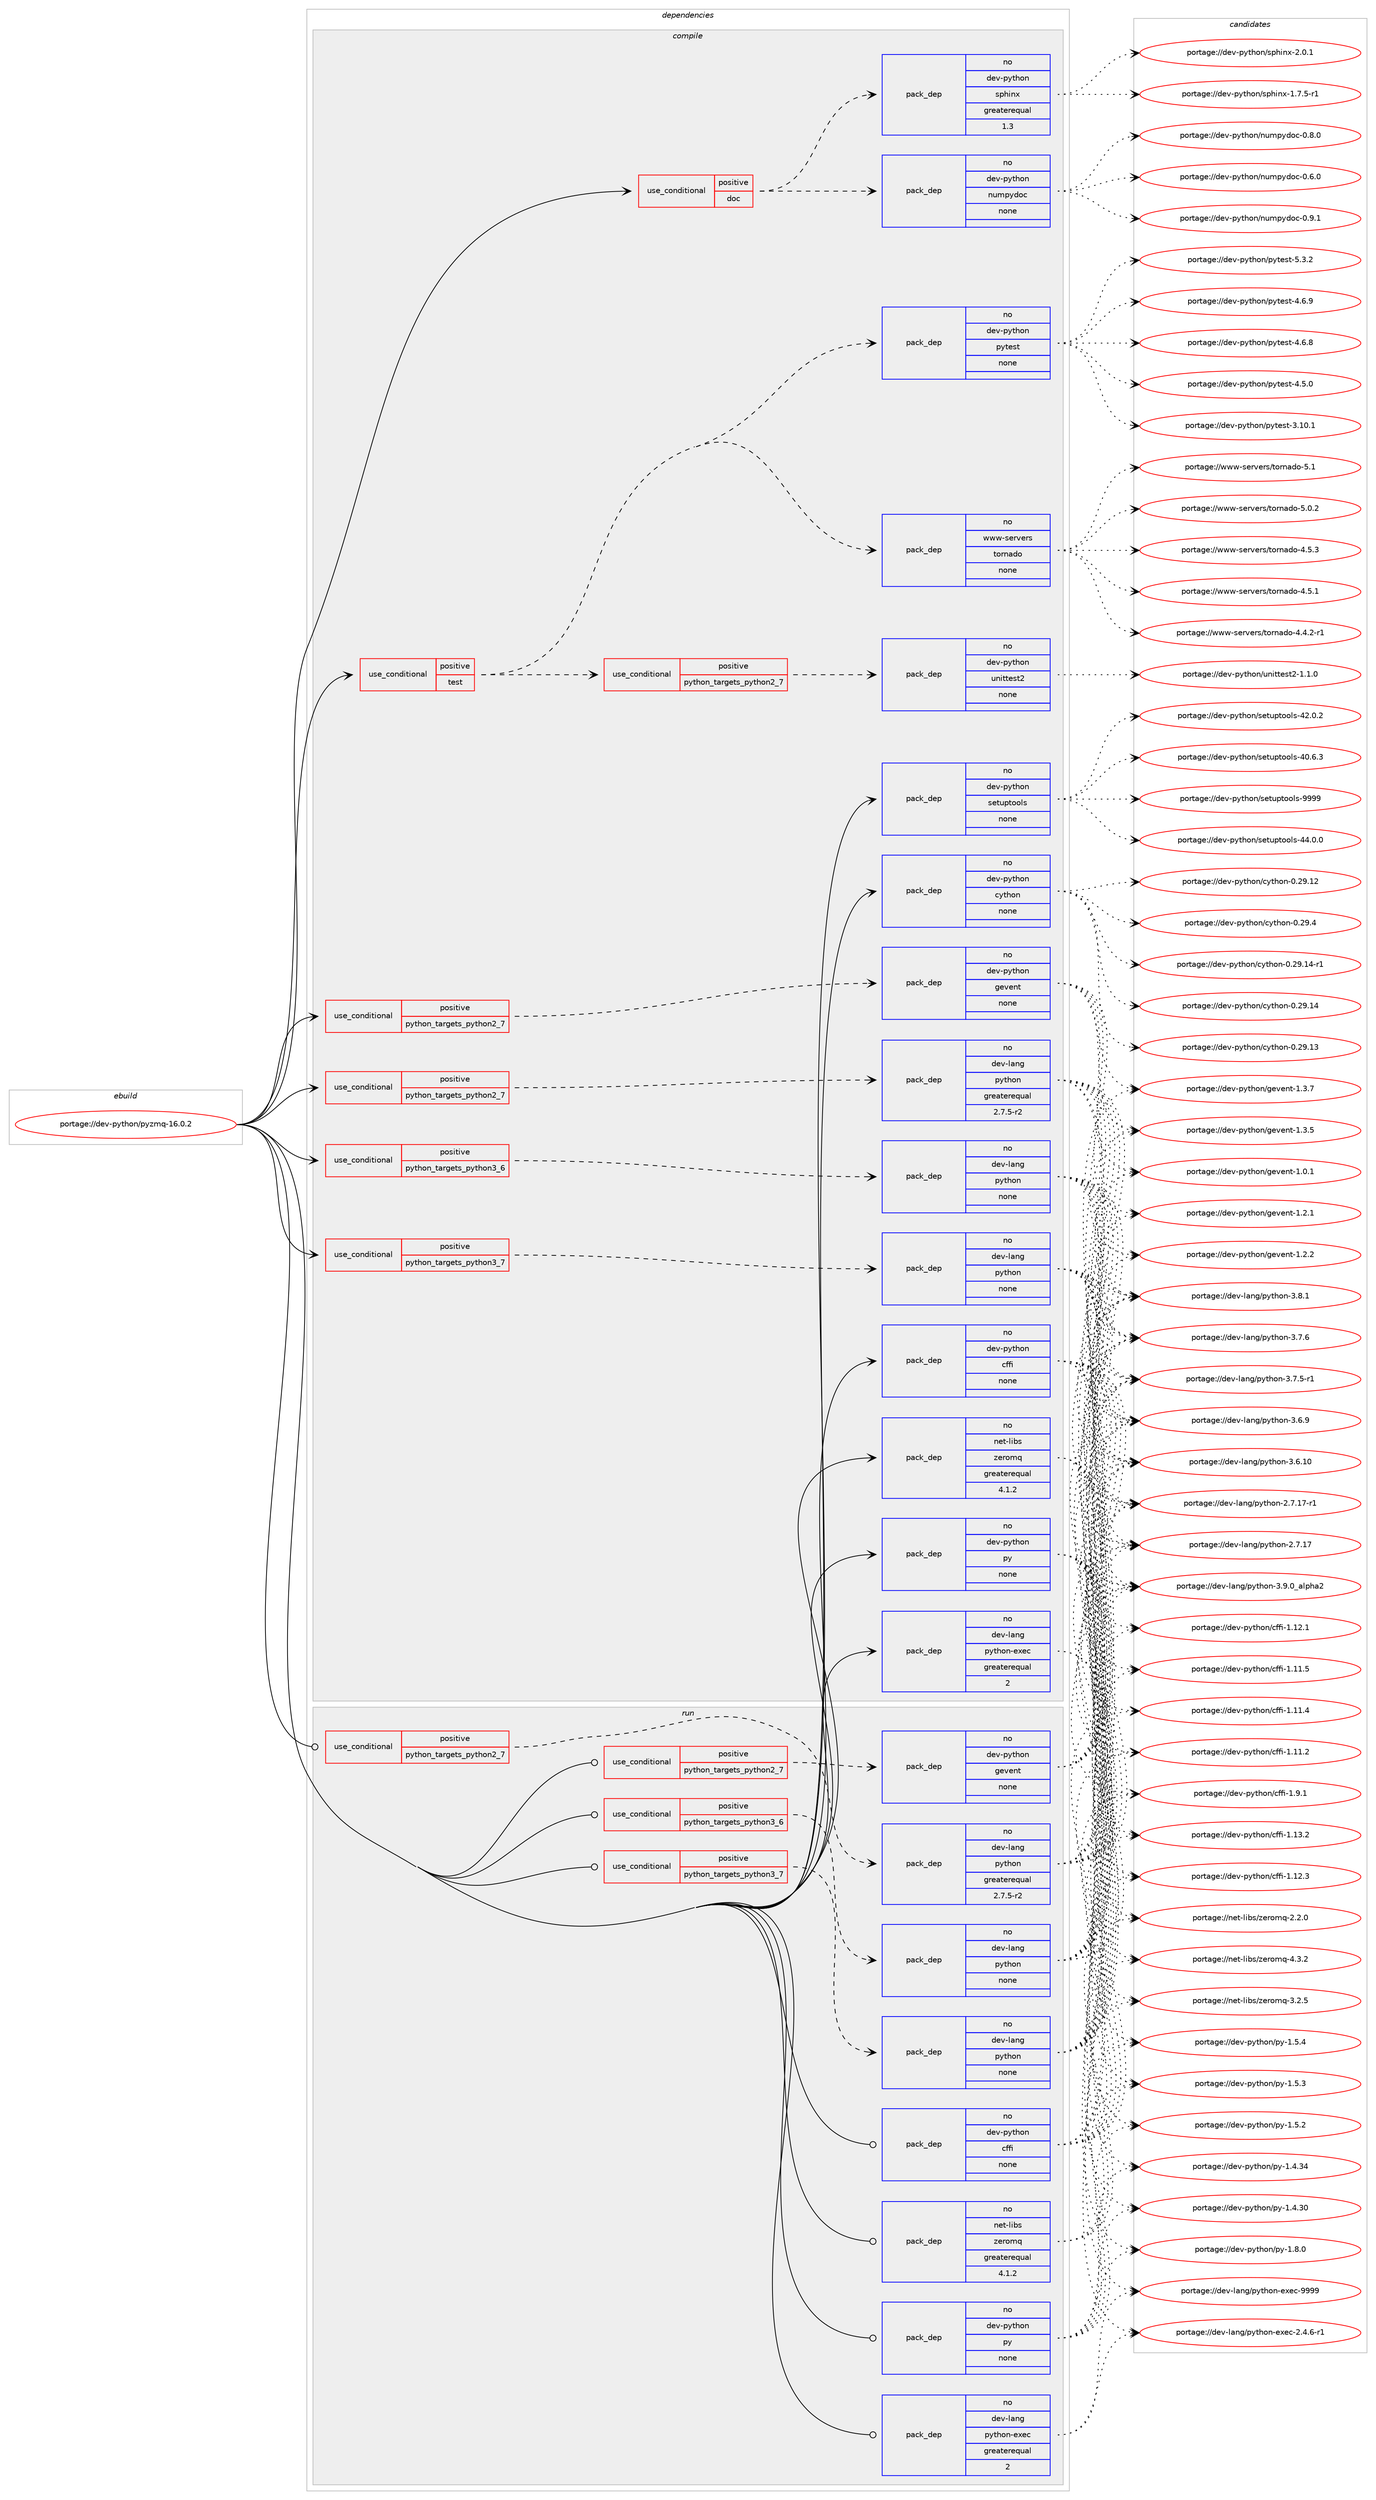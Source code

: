digraph prolog {

# *************
# Graph options
# *************

newrank=true;
concentrate=true;
compound=true;
graph [rankdir=LR,fontname=Helvetica,fontsize=10,ranksep=1.5];#, ranksep=2.5, nodesep=0.2];
edge  [arrowhead=vee];
node  [fontname=Helvetica,fontsize=10];

# **********
# The ebuild
# **********

subgraph cluster_leftcol {
color=gray;
rank=same;
label=<<i>ebuild</i>>;
id [label="portage://dev-python/pyzmq-16.0.2", color=red, width=4, href="../dev-python/pyzmq-16.0.2.svg"];
}

# ****************
# The dependencies
# ****************

subgraph cluster_midcol {
color=gray;
label=<<i>dependencies</i>>;
subgraph cluster_compile {
fillcolor="#eeeeee";
style=filled;
label=<<i>compile</i>>;
subgraph cond107113 {
dependency429477 [label=<<TABLE BORDER="0" CELLBORDER="1" CELLSPACING="0" CELLPADDING="4"><TR><TD ROWSPAN="3" CELLPADDING="10">use_conditional</TD></TR><TR><TD>positive</TD></TR><TR><TD>doc</TD></TR></TABLE>>, shape=none, color=red];
subgraph pack317463 {
dependency429478 [label=<<TABLE BORDER="0" CELLBORDER="1" CELLSPACING="0" CELLPADDING="4" WIDTH="220"><TR><TD ROWSPAN="6" CELLPADDING="30">pack_dep</TD></TR><TR><TD WIDTH="110">no</TD></TR><TR><TD>dev-python</TD></TR><TR><TD>sphinx</TD></TR><TR><TD>greaterequal</TD></TR><TR><TD>1.3</TD></TR></TABLE>>, shape=none, color=blue];
}
dependency429477:e -> dependency429478:w [weight=20,style="dashed",arrowhead="vee"];
subgraph pack317464 {
dependency429479 [label=<<TABLE BORDER="0" CELLBORDER="1" CELLSPACING="0" CELLPADDING="4" WIDTH="220"><TR><TD ROWSPAN="6" CELLPADDING="30">pack_dep</TD></TR><TR><TD WIDTH="110">no</TD></TR><TR><TD>dev-python</TD></TR><TR><TD>numpydoc</TD></TR><TR><TD>none</TD></TR><TR><TD></TD></TR></TABLE>>, shape=none, color=blue];
}
dependency429477:e -> dependency429479:w [weight=20,style="dashed",arrowhead="vee"];
}
id:e -> dependency429477:w [weight=20,style="solid",arrowhead="vee"];
subgraph cond107114 {
dependency429480 [label=<<TABLE BORDER="0" CELLBORDER="1" CELLSPACING="0" CELLPADDING="4"><TR><TD ROWSPAN="3" CELLPADDING="10">use_conditional</TD></TR><TR><TD>positive</TD></TR><TR><TD>python_targets_python2_7</TD></TR></TABLE>>, shape=none, color=red];
subgraph pack317465 {
dependency429481 [label=<<TABLE BORDER="0" CELLBORDER="1" CELLSPACING="0" CELLPADDING="4" WIDTH="220"><TR><TD ROWSPAN="6" CELLPADDING="30">pack_dep</TD></TR><TR><TD WIDTH="110">no</TD></TR><TR><TD>dev-lang</TD></TR><TR><TD>python</TD></TR><TR><TD>greaterequal</TD></TR><TR><TD>2.7.5-r2</TD></TR></TABLE>>, shape=none, color=blue];
}
dependency429480:e -> dependency429481:w [weight=20,style="dashed",arrowhead="vee"];
}
id:e -> dependency429480:w [weight=20,style="solid",arrowhead="vee"];
subgraph cond107115 {
dependency429482 [label=<<TABLE BORDER="0" CELLBORDER="1" CELLSPACING="0" CELLPADDING="4"><TR><TD ROWSPAN="3" CELLPADDING="10">use_conditional</TD></TR><TR><TD>positive</TD></TR><TR><TD>python_targets_python2_7</TD></TR></TABLE>>, shape=none, color=red];
subgraph pack317466 {
dependency429483 [label=<<TABLE BORDER="0" CELLBORDER="1" CELLSPACING="0" CELLPADDING="4" WIDTH="220"><TR><TD ROWSPAN="6" CELLPADDING="30">pack_dep</TD></TR><TR><TD WIDTH="110">no</TD></TR><TR><TD>dev-python</TD></TR><TR><TD>gevent</TD></TR><TR><TD>none</TD></TR><TR><TD></TD></TR></TABLE>>, shape=none, color=blue];
}
dependency429482:e -> dependency429483:w [weight=20,style="dashed",arrowhead="vee"];
}
id:e -> dependency429482:w [weight=20,style="solid",arrowhead="vee"];
subgraph cond107116 {
dependency429484 [label=<<TABLE BORDER="0" CELLBORDER="1" CELLSPACING="0" CELLPADDING="4"><TR><TD ROWSPAN="3" CELLPADDING="10">use_conditional</TD></TR><TR><TD>positive</TD></TR><TR><TD>python_targets_python3_6</TD></TR></TABLE>>, shape=none, color=red];
subgraph pack317467 {
dependency429485 [label=<<TABLE BORDER="0" CELLBORDER="1" CELLSPACING="0" CELLPADDING="4" WIDTH="220"><TR><TD ROWSPAN="6" CELLPADDING="30">pack_dep</TD></TR><TR><TD WIDTH="110">no</TD></TR><TR><TD>dev-lang</TD></TR><TR><TD>python</TD></TR><TR><TD>none</TD></TR><TR><TD></TD></TR></TABLE>>, shape=none, color=blue];
}
dependency429484:e -> dependency429485:w [weight=20,style="dashed",arrowhead="vee"];
}
id:e -> dependency429484:w [weight=20,style="solid",arrowhead="vee"];
subgraph cond107117 {
dependency429486 [label=<<TABLE BORDER="0" CELLBORDER="1" CELLSPACING="0" CELLPADDING="4"><TR><TD ROWSPAN="3" CELLPADDING="10">use_conditional</TD></TR><TR><TD>positive</TD></TR><TR><TD>python_targets_python3_7</TD></TR></TABLE>>, shape=none, color=red];
subgraph pack317468 {
dependency429487 [label=<<TABLE BORDER="0" CELLBORDER="1" CELLSPACING="0" CELLPADDING="4" WIDTH="220"><TR><TD ROWSPAN="6" CELLPADDING="30">pack_dep</TD></TR><TR><TD WIDTH="110">no</TD></TR><TR><TD>dev-lang</TD></TR><TR><TD>python</TD></TR><TR><TD>none</TD></TR><TR><TD></TD></TR></TABLE>>, shape=none, color=blue];
}
dependency429486:e -> dependency429487:w [weight=20,style="dashed",arrowhead="vee"];
}
id:e -> dependency429486:w [weight=20,style="solid",arrowhead="vee"];
subgraph cond107118 {
dependency429488 [label=<<TABLE BORDER="0" CELLBORDER="1" CELLSPACING="0" CELLPADDING="4"><TR><TD ROWSPAN="3" CELLPADDING="10">use_conditional</TD></TR><TR><TD>positive</TD></TR><TR><TD>test</TD></TR></TABLE>>, shape=none, color=red];
subgraph pack317469 {
dependency429489 [label=<<TABLE BORDER="0" CELLBORDER="1" CELLSPACING="0" CELLPADDING="4" WIDTH="220"><TR><TD ROWSPAN="6" CELLPADDING="30">pack_dep</TD></TR><TR><TD WIDTH="110">no</TD></TR><TR><TD>dev-python</TD></TR><TR><TD>pytest</TD></TR><TR><TD>none</TD></TR><TR><TD></TD></TR></TABLE>>, shape=none, color=blue];
}
dependency429488:e -> dependency429489:w [weight=20,style="dashed",arrowhead="vee"];
subgraph cond107119 {
dependency429490 [label=<<TABLE BORDER="0" CELLBORDER="1" CELLSPACING="0" CELLPADDING="4"><TR><TD ROWSPAN="3" CELLPADDING="10">use_conditional</TD></TR><TR><TD>positive</TD></TR><TR><TD>python_targets_python2_7</TD></TR></TABLE>>, shape=none, color=red];
subgraph pack317470 {
dependency429491 [label=<<TABLE BORDER="0" CELLBORDER="1" CELLSPACING="0" CELLPADDING="4" WIDTH="220"><TR><TD ROWSPAN="6" CELLPADDING="30">pack_dep</TD></TR><TR><TD WIDTH="110">no</TD></TR><TR><TD>dev-python</TD></TR><TR><TD>unittest2</TD></TR><TR><TD>none</TD></TR><TR><TD></TD></TR></TABLE>>, shape=none, color=blue];
}
dependency429490:e -> dependency429491:w [weight=20,style="dashed",arrowhead="vee"];
}
dependency429488:e -> dependency429490:w [weight=20,style="dashed",arrowhead="vee"];
subgraph pack317471 {
dependency429492 [label=<<TABLE BORDER="0" CELLBORDER="1" CELLSPACING="0" CELLPADDING="4" WIDTH="220"><TR><TD ROWSPAN="6" CELLPADDING="30">pack_dep</TD></TR><TR><TD WIDTH="110">no</TD></TR><TR><TD>www-servers</TD></TR><TR><TD>tornado</TD></TR><TR><TD>none</TD></TR><TR><TD></TD></TR></TABLE>>, shape=none, color=blue];
}
dependency429488:e -> dependency429492:w [weight=20,style="dashed",arrowhead="vee"];
}
id:e -> dependency429488:w [weight=20,style="solid",arrowhead="vee"];
subgraph pack317472 {
dependency429493 [label=<<TABLE BORDER="0" CELLBORDER="1" CELLSPACING="0" CELLPADDING="4" WIDTH="220"><TR><TD ROWSPAN="6" CELLPADDING="30">pack_dep</TD></TR><TR><TD WIDTH="110">no</TD></TR><TR><TD>dev-lang</TD></TR><TR><TD>python-exec</TD></TR><TR><TD>greaterequal</TD></TR><TR><TD>2</TD></TR></TABLE>>, shape=none, color=blue];
}
id:e -> dependency429493:w [weight=20,style="solid",arrowhead="vee"];
subgraph pack317473 {
dependency429494 [label=<<TABLE BORDER="0" CELLBORDER="1" CELLSPACING="0" CELLPADDING="4" WIDTH="220"><TR><TD ROWSPAN="6" CELLPADDING="30">pack_dep</TD></TR><TR><TD WIDTH="110">no</TD></TR><TR><TD>dev-python</TD></TR><TR><TD>cffi</TD></TR><TR><TD>none</TD></TR><TR><TD></TD></TR></TABLE>>, shape=none, color=blue];
}
id:e -> dependency429494:w [weight=20,style="solid",arrowhead="vee"];
subgraph pack317474 {
dependency429495 [label=<<TABLE BORDER="0" CELLBORDER="1" CELLSPACING="0" CELLPADDING="4" WIDTH="220"><TR><TD ROWSPAN="6" CELLPADDING="30">pack_dep</TD></TR><TR><TD WIDTH="110">no</TD></TR><TR><TD>dev-python</TD></TR><TR><TD>cython</TD></TR><TR><TD>none</TD></TR><TR><TD></TD></TR></TABLE>>, shape=none, color=blue];
}
id:e -> dependency429495:w [weight=20,style="solid",arrowhead="vee"];
subgraph pack317475 {
dependency429496 [label=<<TABLE BORDER="0" CELLBORDER="1" CELLSPACING="0" CELLPADDING="4" WIDTH="220"><TR><TD ROWSPAN="6" CELLPADDING="30">pack_dep</TD></TR><TR><TD WIDTH="110">no</TD></TR><TR><TD>dev-python</TD></TR><TR><TD>py</TD></TR><TR><TD>none</TD></TR><TR><TD></TD></TR></TABLE>>, shape=none, color=blue];
}
id:e -> dependency429496:w [weight=20,style="solid",arrowhead="vee"];
subgraph pack317476 {
dependency429497 [label=<<TABLE BORDER="0" CELLBORDER="1" CELLSPACING="0" CELLPADDING="4" WIDTH="220"><TR><TD ROWSPAN="6" CELLPADDING="30">pack_dep</TD></TR><TR><TD WIDTH="110">no</TD></TR><TR><TD>dev-python</TD></TR><TR><TD>setuptools</TD></TR><TR><TD>none</TD></TR><TR><TD></TD></TR></TABLE>>, shape=none, color=blue];
}
id:e -> dependency429497:w [weight=20,style="solid",arrowhead="vee"];
subgraph pack317477 {
dependency429498 [label=<<TABLE BORDER="0" CELLBORDER="1" CELLSPACING="0" CELLPADDING="4" WIDTH="220"><TR><TD ROWSPAN="6" CELLPADDING="30">pack_dep</TD></TR><TR><TD WIDTH="110">no</TD></TR><TR><TD>net-libs</TD></TR><TR><TD>zeromq</TD></TR><TR><TD>greaterequal</TD></TR><TR><TD>4.1.2</TD></TR></TABLE>>, shape=none, color=blue];
}
id:e -> dependency429498:w [weight=20,style="solid",arrowhead="vee"];
}
subgraph cluster_compileandrun {
fillcolor="#eeeeee";
style=filled;
label=<<i>compile and run</i>>;
}
subgraph cluster_run {
fillcolor="#eeeeee";
style=filled;
label=<<i>run</i>>;
subgraph cond107120 {
dependency429499 [label=<<TABLE BORDER="0" CELLBORDER="1" CELLSPACING="0" CELLPADDING="4"><TR><TD ROWSPAN="3" CELLPADDING="10">use_conditional</TD></TR><TR><TD>positive</TD></TR><TR><TD>python_targets_python2_7</TD></TR></TABLE>>, shape=none, color=red];
subgraph pack317478 {
dependency429500 [label=<<TABLE BORDER="0" CELLBORDER="1" CELLSPACING="0" CELLPADDING="4" WIDTH="220"><TR><TD ROWSPAN="6" CELLPADDING="30">pack_dep</TD></TR><TR><TD WIDTH="110">no</TD></TR><TR><TD>dev-lang</TD></TR><TR><TD>python</TD></TR><TR><TD>greaterequal</TD></TR><TR><TD>2.7.5-r2</TD></TR></TABLE>>, shape=none, color=blue];
}
dependency429499:e -> dependency429500:w [weight=20,style="dashed",arrowhead="vee"];
}
id:e -> dependency429499:w [weight=20,style="solid",arrowhead="odot"];
subgraph cond107121 {
dependency429501 [label=<<TABLE BORDER="0" CELLBORDER="1" CELLSPACING="0" CELLPADDING="4"><TR><TD ROWSPAN="3" CELLPADDING="10">use_conditional</TD></TR><TR><TD>positive</TD></TR><TR><TD>python_targets_python2_7</TD></TR></TABLE>>, shape=none, color=red];
subgraph pack317479 {
dependency429502 [label=<<TABLE BORDER="0" CELLBORDER="1" CELLSPACING="0" CELLPADDING="4" WIDTH="220"><TR><TD ROWSPAN="6" CELLPADDING="30">pack_dep</TD></TR><TR><TD WIDTH="110">no</TD></TR><TR><TD>dev-python</TD></TR><TR><TD>gevent</TD></TR><TR><TD>none</TD></TR><TR><TD></TD></TR></TABLE>>, shape=none, color=blue];
}
dependency429501:e -> dependency429502:w [weight=20,style="dashed",arrowhead="vee"];
}
id:e -> dependency429501:w [weight=20,style="solid",arrowhead="odot"];
subgraph cond107122 {
dependency429503 [label=<<TABLE BORDER="0" CELLBORDER="1" CELLSPACING="0" CELLPADDING="4"><TR><TD ROWSPAN="3" CELLPADDING="10">use_conditional</TD></TR><TR><TD>positive</TD></TR><TR><TD>python_targets_python3_6</TD></TR></TABLE>>, shape=none, color=red];
subgraph pack317480 {
dependency429504 [label=<<TABLE BORDER="0" CELLBORDER="1" CELLSPACING="0" CELLPADDING="4" WIDTH="220"><TR><TD ROWSPAN="6" CELLPADDING="30">pack_dep</TD></TR><TR><TD WIDTH="110">no</TD></TR><TR><TD>dev-lang</TD></TR><TR><TD>python</TD></TR><TR><TD>none</TD></TR><TR><TD></TD></TR></TABLE>>, shape=none, color=blue];
}
dependency429503:e -> dependency429504:w [weight=20,style="dashed",arrowhead="vee"];
}
id:e -> dependency429503:w [weight=20,style="solid",arrowhead="odot"];
subgraph cond107123 {
dependency429505 [label=<<TABLE BORDER="0" CELLBORDER="1" CELLSPACING="0" CELLPADDING="4"><TR><TD ROWSPAN="3" CELLPADDING="10">use_conditional</TD></TR><TR><TD>positive</TD></TR><TR><TD>python_targets_python3_7</TD></TR></TABLE>>, shape=none, color=red];
subgraph pack317481 {
dependency429506 [label=<<TABLE BORDER="0" CELLBORDER="1" CELLSPACING="0" CELLPADDING="4" WIDTH="220"><TR><TD ROWSPAN="6" CELLPADDING="30">pack_dep</TD></TR><TR><TD WIDTH="110">no</TD></TR><TR><TD>dev-lang</TD></TR><TR><TD>python</TD></TR><TR><TD>none</TD></TR><TR><TD></TD></TR></TABLE>>, shape=none, color=blue];
}
dependency429505:e -> dependency429506:w [weight=20,style="dashed",arrowhead="vee"];
}
id:e -> dependency429505:w [weight=20,style="solid",arrowhead="odot"];
subgraph pack317482 {
dependency429507 [label=<<TABLE BORDER="0" CELLBORDER="1" CELLSPACING="0" CELLPADDING="4" WIDTH="220"><TR><TD ROWSPAN="6" CELLPADDING="30">pack_dep</TD></TR><TR><TD WIDTH="110">no</TD></TR><TR><TD>dev-lang</TD></TR><TR><TD>python-exec</TD></TR><TR><TD>greaterequal</TD></TR><TR><TD>2</TD></TR></TABLE>>, shape=none, color=blue];
}
id:e -> dependency429507:w [weight=20,style="solid",arrowhead="odot"];
subgraph pack317483 {
dependency429508 [label=<<TABLE BORDER="0" CELLBORDER="1" CELLSPACING="0" CELLPADDING="4" WIDTH="220"><TR><TD ROWSPAN="6" CELLPADDING="30">pack_dep</TD></TR><TR><TD WIDTH="110">no</TD></TR><TR><TD>dev-python</TD></TR><TR><TD>cffi</TD></TR><TR><TD>none</TD></TR><TR><TD></TD></TR></TABLE>>, shape=none, color=blue];
}
id:e -> dependency429508:w [weight=20,style="solid",arrowhead="odot"];
subgraph pack317484 {
dependency429509 [label=<<TABLE BORDER="0" CELLBORDER="1" CELLSPACING="0" CELLPADDING="4" WIDTH="220"><TR><TD ROWSPAN="6" CELLPADDING="30">pack_dep</TD></TR><TR><TD WIDTH="110">no</TD></TR><TR><TD>dev-python</TD></TR><TR><TD>py</TD></TR><TR><TD>none</TD></TR><TR><TD></TD></TR></TABLE>>, shape=none, color=blue];
}
id:e -> dependency429509:w [weight=20,style="solid",arrowhead="odot"];
subgraph pack317485 {
dependency429510 [label=<<TABLE BORDER="0" CELLBORDER="1" CELLSPACING="0" CELLPADDING="4" WIDTH="220"><TR><TD ROWSPAN="6" CELLPADDING="30">pack_dep</TD></TR><TR><TD WIDTH="110">no</TD></TR><TR><TD>net-libs</TD></TR><TR><TD>zeromq</TD></TR><TR><TD>greaterequal</TD></TR><TR><TD>4.1.2</TD></TR></TABLE>>, shape=none, color=blue];
}
id:e -> dependency429510:w [weight=20,style="solid",arrowhead="odot"];
}
}

# **************
# The candidates
# **************

subgraph cluster_choices {
rank=same;
color=gray;
label=<<i>candidates</i>>;

subgraph choice317463 {
color=black;
nodesep=1;
choice1001011184511212111610411111047115112104105110120455046484649 [label="portage://dev-python/sphinx-2.0.1", color=red, width=4,href="../dev-python/sphinx-2.0.1.svg"];
choice10010111845112121116104111110471151121041051101204549465546534511449 [label="portage://dev-python/sphinx-1.7.5-r1", color=red, width=4,href="../dev-python/sphinx-1.7.5-r1.svg"];
dependency429478:e -> choice1001011184511212111610411111047115112104105110120455046484649:w [style=dotted,weight="100"];
dependency429478:e -> choice10010111845112121116104111110471151121041051101204549465546534511449:w [style=dotted,weight="100"];
}
subgraph choice317464 {
color=black;
nodesep=1;
choice100101118451121211161041111104711011710911212110011199454846574649 [label="portage://dev-python/numpydoc-0.9.1", color=red, width=4,href="../dev-python/numpydoc-0.9.1.svg"];
choice100101118451121211161041111104711011710911212110011199454846564648 [label="portage://dev-python/numpydoc-0.8.0", color=red, width=4,href="../dev-python/numpydoc-0.8.0.svg"];
choice100101118451121211161041111104711011710911212110011199454846544648 [label="portage://dev-python/numpydoc-0.6.0", color=red, width=4,href="../dev-python/numpydoc-0.6.0.svg"];
dependency429479:e -> choice100101118451121211161041111104711011710911212110011199454846574649:w [style=dotted,weight="100"];
dependency429479:e -> choice100101118451121211161041111104711011710911212110011199454846564648:w [style=dotted,weight="100"];
dependency429479:e -> choice100101118451121211161041111104711011710911212110011199454846544648:w [style=dotted,weight="100"];
}
subgraph choice317465 {
color=black;
nodesep=1;
choice10010111845108971101034711212111610411111045514657464895971081121049750 [label="portage://dev-lang/python-3.9.0_alpha2", color=red, width=4,href="../dev-lang/python-3.9.0_alpha2.svg"];
choice100101118451089711010347112121116104111110455146564649 [label="portage://dev-lang/python-3.8.1", color=red, width=4,href="../dev-lang/python-3.8.1.svg"];
choice100101118451089711010347112121116104111110455146554654 [label="portage://dev-lang/python-3.7.6", color=red, width=4,href="../dev-lang/python-3.7.6.svg"];
choice1001011184510897110103471121211161041111104551465546534511449 [label="portage://dev-lang/python-3.7.5-r1", color=red, width=4,href="../dev-lang/python-3.7.5-r1.svg"];
choice100101118451089711010347112121116104111110455146544657 [label="portage://dev-lang/python-3.6.9", color=red, width=4,href="../dev-lang/python-3.6.9.svg"];
choice10010111845108971101034711212111610411111045514654464948 [label="portage://dev-lang/python-3.6.10", color=red, width=4,href="../dev-lang/python-3.6.10.svg"];
choice100101118451089711010347112121116104111110455046554649554511449 [label="portage://dev-lang/python-2.7.17-r1", color=red, width=4,href="../dev-lang/python-2.7.17-r1.svg"];
choice10010111845108971101034711212111610411111045504655464955 [label="portage://dev-lang/python-2.7.17", color=red, width=4,href="../dev-lang/python-2.7.17.svg"];
dependency429481:e -> choice10010111845108971101034711212111610411111045514657464895971081121049750:w [style=dotted,weight="100"];
dependency429481:e -> choice100101118451089711010347112121116104111110455146564649:w [style=dotted,weight="100"];
dependency429481:e -> choice100101118451089711010347112121116104111110455146554654:w [style=dotted,weight="100"];
dependency429481:e -> choice1001011184510897110103471121211161041111104551465546534511449:w [style=dotted,weight="100"];
dependency429481:e -> choice100101118451089711010347112121116104111110455146544657:w [style=dotted,weight="100"];
dependency429481:e -> choice10010111845108971101034711212111610411111045514654464948:w [style=dotted,weight="100"];
dependency429481:e -> choice100101118451089711010347112121116104111110455046554649554511449:w [style=dotted,weight="100"];
dependency429481:e -> choice10010111845108971101034711212111610411111045504655464955:w [style=dotted,weight="100"];
}
subgraph choice317466 {
color=black;
nodesep=1;
choice1001011184511212111610411111047103101118101110116454946514655 [label="portage://dev-python/gevent-1.3.7", color=red, width=4,href="../dev-python/gevent-1.3.7.svg"];
choice1001011184511212111610411111047103101118101110116454946514653 [label="portage://dev-python/gevent-1.3.5", color=red, width=4,href="../dev-python/gevent-1.3.5.svg"];
choice1001011184511212111610411111047103101118101110116454946504650 [label="portage://dev-python/gevent-1.2.2", color=red, width=4,href="../dev-python/gevent-1.2.2.svg"];
choice1001011184511212111610411111047103101118101110116454946504649 [label="portage://dev-python/gevent-1.2.1", color=red, width=4,href="../dev-python/gevent-1.2.1.svg"];
choice1001011184511212111610411111047103101118101110116454946484649 [label="portage://dev-python/gevent-1.0.1", color=red, width=4,href="../dev-python/gevent-1.0.1.svg"];
dependency429483:e -> choice1001011184511212111610411111047103101118101110116454946514655:w [style=dotted,weight="100"];
dependency429483:e -> choice1001011184511212111610411111047103101118101110116454946514653:w [style=dotted,weight="100"];
dependency429483:e -> choice1001011184511212111610411111047103101118101110116454946504650:w [style=dotted,weight="100"];
dependency429483:e -> choice1001011184511212111610411111047103101118101110116454946504649:w [style=dotted,weight="100"];
dependency429483:e -> choice1001011184511212111610411111047103101118101110116454946484649:w [style=dotted,weight="100"];
}
subgraph choice317467 {
color=black;
nodesep=1;
choice10010111845108971101034711212111610411111045514657464895971081121049750 [label="portage://dev-lang/python-3.9.0_alpha2", color=red, width=4,href="../dev-lang/python-3.9.0_alpha2.svg"];
choice100101118451089711010347112121116104111110455146564649 [label="portage://dev-lang/python-3.8.1", color=red, width=4,href="../dev-lang/python-3.8.1.svg"];
choice100101118451089711010347112121116104111110455146554654 [label="portage://dev-lang/python-3.7.6", color=red, width=4,href="../dev-lang/python-3.7.6.svg"];
choice1001011184510897110103471121211161041111104551465546534511449 [label="portage://dev-lang/python-3.7.5-r1", color=red, width=4,href="../dev-lang/python-3.7.5-r1.svg"];
choice100101118451089711010347112121116104111110455146544657 [label="portage://dev-lang/python-3.6.9", color=red, width=4,href="../dev-lang/python-3.6.9.svg"];
choice10010111845108971101034711212111610411111045514654464948 [label="portage://dev-lang/python-3.6.10", color=red, width=4,href="../dev-lang/python-3.6.10.svg"];
choice100101118451089711010347112121116104111110455046554649554511449 [label="portage://dev-lang/python-2.7.17-r1", color=red, width=4,href="../dev-lang/python-2.7.17-r1.svg"];
choice10010111845108971101034711212111610411111045504655464955 [label="portage://dev-lang/python-2.7.17", color=red, width=4,href="../dev-lang/python-2.7.17.svg"];
dependency429485:e -> choice10010111845108971101034711212111610411111045514657464895971081121049750:w [style=dotted,weight="100"];
dependency429485:e -> choice100101118451089711010347112121116104111110455146564649:w [style=dotted,weight="100"];
dependency429485:e -> choice100101118451089711010347112121116104111110455146554654:w [style=dotted,weight="100"];
dependency429485:e -> choice1001011184510897110103471121211161041111104551465546534511449:w [style=dotted,weight="100"];
dependency429485:e -> choice100101118451089711010347112121116104111110455146544657:w [style=dotted,weight="100"];
dependency429485:e -> choice10010111845108971101034711212111610411111045514654464948:w [style=dotted,weight="100"];
dependency429485:e -> choice100101118451089711010347112121116104111110455046554649554511449:w [style=dotted,weight="100"];
dependency429485:e -> choice10010111845108971101034711212111610411111045504655464955:w [style=dotted,weight="100"];
}
subgraph choice317468 {
color=black;
nodesep=1;
choice10010111845108971101034711212111610411111045514657464895971081121049750 [label="portage://dev-lang/python-3.9.0_alpha2", color=red, width=4,href="../dev-lang/python-3.9.0_alpha2.svg"];
choice100101118451089711010347112121116104111110455146564649 [label="portage://dev-lang/python-3.8.1", color=red, width=4,href="../dev-lang/python-3.8.1.svg"];
choice100101118451089711010347112121116104111110455146554654 [label="portage://dev-lang/python-3.7.6", color=red, width=4,href="../dev-lang/python-3.7.6.svg"];
choice1001011184510897110103471121211161041111104551465546534511449 [label="portage://dev-lang/python-3.7.5-r1", color=red, width=4,href="../dev-lang/python-3.7.5-r1.svg"];
choice100101118451089711010347112121116104111110455146544657 [label="portage://dev-lang/python-3.6.9", color=red, width=4,href="../dev-lang/python-3.6.9.svg"];
choice10010111845108971101034711212111610411111045514654464948 [label="portage://dev-lang/python-3.6.10", color=red, width=4,href="../dev-lang/python-3.6.10.svg"];
choice100101118451089711010347112121116104111110455046554649554511449 [label="portage://dev-lang/python-2.7.17-r1", color=red, width=4,href="../dev-lang/python-2.7.17-r1.svg"];
choice10010111845108971101034711212111610411111045504655464955 [label="portage://dev-lang/python-2.7.17", color=red, width=4,href="../dev-lang/python-2.7.17.svg"];
dependency429487:e -> choice10010111845108971101034711212111610411111045514657464895971081121049750:w [style=dotted,weight="100"];
dependency429487:e -> choice100101118451089711010347112121116104111110455146564649:w [style=dotted,weight="100"];
dependency429487:e -> choice100101118451089711010347112121116104111110455146554654:w [style=dotted,weight="100"];
dependency429487:e -> choice1001011184510897110103471121211161041111104551465546534511449:w [style=dotted,weight="100"];
dependency429487:e -> choice100101118451089711010347112121116104111110455146544657:w [style=dotted,weight="100"];
dependency429487:e -> choice10010111845108971101034711212111610411111045514654464948:w [style=dotted,weight="100"];
dependency429487:e -> choice100101118451089711010347112121116104111110455046554649554511449:w [style=dotted,weight="100"];
dependency429487:e -> choice10010111845108971101034711212111610411111045504655464955:w [style=dotted,weight="100"];
}
subgraph choice317469 {
color=black;
nodesep=1;
choice1001011184511212111610411111047112121116101115116455346514650 [label="portage://dev-python/pytest-5.3.2", color=red, width=4,href="../dev-python/pytest-5.3.2.svg"];
choice1001011184511212111610411111047112121116101115116455246544657 [label="portage://dev-python/pytest-4.6.9", color=red, width=4,href="../dev-python/pytest-4.6.9.svg"];
choice1001011184511212111610411111047112121116101115116455246544656 [label="portage://dev-python/pytest-4.6.8", color=red, width=4,href="../dev-python/pytest-4.6.8.svg"];
choice1001011184511212111610411111047112121116101115116455246534648 [label="portage://dev-python/pytest-4.5.0", color=red, width=4,href="../dev-python/pytest-4.5.0.svg"];
choice100101118451121211161041111104711212111610111511645514649484649 [label="portage://dev-python/pytest-3.10.1", color=red, width=4,href="../dev-python/pytest-3.10.1.svg"];
dependency429489:e -> choice1001011184511212111610411111047112121116101115116455346514650:w [style=dotted,weight="100"];
dependency429489:e -> choice1001011184511212111610411111047112121116101115116455246544657:w [style=dotted,weight="100"];
dependency429489:e -> choice1001011184511212111610411111047112121116101115116455246544656:w [style=dotted,weight="100"];
dependency429489:e -> choice1001011184511212111610411111047112121116101115116455246534648:w [style=dotted,weight="100"];
dependency429489:e -> choice100101118451121211161041111104711212111610111511645514649484649:w [style=dotted,weight="100"];
}
subgraph choice317470 {
color=black;
nodesep=1;
choice100101118451121211161041111104711711010511611610111511650454946494648 [label="portage://dev-python/unittest2-1.1.0", color=red, width=4,href="../dev-python/unittest2-1.1.0.svg"];
dependency429491:e -> choice100101118451121211161041111104711711010511611610111511650454946494648:w [style=dotted,weight="100"];
}
subgraph choice317471 {
color=black;
nodesep=1;
choice11911911945115101114118101114115471161111141109710011145534649 [label="portage://www-servers/tornado-5.1", color=red, width=4,href="../www-servers/tornado-5.1.svg"];
choice119119119451151011141181011141154711611111411097100111455346484650 [label="portage://www-servers/tornado-5.0.2", color=red, width=4,href="../www-servers/tornado-5.0.2.svg"];
choice119119119451151011141181011141154711611111411097100111455246534651 [label="portage://www-servers/tornado-4.5.3", color=red, width=4,href="../www-servers/tornado-4.5.3.svg"];
choice119119119451151011141181011141154711611111411097100111455246534649 [label="portage://www-servers/tornado-4.5.1", color=red, width=4,href="../www-servers/tornado-4.5.1.svg"];
choice1191191194511510111411810111411547116111114110971001114552465246504511449 [label="portage://www-servers/tornado-4.4.2-r1", color=red, width=4,href="../www-servers/tornado-4.4.2-r1.svg"];
dependency429492:e -> choice11911911945115101114118101114115471161111141109710011145534649:w [style=dotted,weight="100"];
dependency429492:e -> choice119119119451151011141181011141154711611111411097100111455346484650:w [style=dotted,weight="100"];
dependency429492:e -> choice119119119451151011141181011141154711611111411097100111455246534651:w [style=dotted,weight="100"];
dependency429492:e -> choice119119119451151011141181011141154711611111411097100111455246534649:w [style=dotted,weight="100"];
dependency429492:e -> choice1191191194511510111411810111411547116111114110971001114552465246504511449:w [style=dotted,weight="100"];
}
subgraph choice317472 {
color=black;
nodesep=1;
choice10010111845108971101034711212111610411111045101120101994557575757 [label="portage://dev-lang/python-exec-9999", color=red, width=4,href="../dev-lang/python-exec-9999.svg"];
choice10010111845108971101034711212111610411111045101120101994550465246544511449 [label="portage://dev-lang/python-exec-2.4.6-r1", color=red, width=4,href="../dev-lang/python-exec-2.4.6-r1.svg"];
dependency429493:e -> choice10010111845108971101034711212111610411111045101120101994557575757:w [style=dotted,weight="100"];
dependency429493:e -> choice10010111845108971101034711212111610411111045101120101994550465246544511449:w [style=dotted,weight="100"];
}
subgraph choice317473 {
color=black;
nodesep=1;
choice100101118451121211161041111104799102102105454946574649 [label="portage://dev-python/cffi-1.9.1", color=red, width=4,href="../dev-python/cffi-1.9.1.svg"];
choice10010111845112121116104111110479910210210545494649514650 [label="portage://dev-python/cffi-1.13.2", color=red, width=4,href="../dev-python/cffi-1.13.2.svg"];
choice10010111845112121116104111110479910210210545494649504651 [label="portage://dev-python/cffi-1.12.3", color=red, width=4,href="../dev-python/cffi-1.12.3.svg"];
choice10010111845112121116104111110479910210210545494649504649 [label="portage://dev-python/cffi-1.12.1", color=red, width=4,href="../dev-python/cffi-1.12.1.svg"];
choice10010111845112121116104111110479910210210545494649494653 [label="portage://dev-python/cffi-1.11.5", color=red, width=4,href="../dev-python/cffi-1.11.5.svg"];
choice10010111845112121116104111110479910210210545494649494652 [label="portage://dev-python/cffi-1.11.4", color=red, width=4,href="../dev-python/cffi-1.11.4.svg"];
choice10010111845112121116104111110479910210210545494649494650 [label="portage://dev-python/cffi-1.11.2", color=red, width=4,href="../dev-python/cffi-1.11.2.svg"];
dependency429494:e -> choice100101118451121211161041111104799102102105454946574649:w [style=dotted,weight="100"];
dependency429494:e -> choice10010111845112121116104111110479910210210545494649514650:w [style=dotted,weight="100"];
dependency429494:e -> choice10010111845112121116104111110479910210210545494649504651:w [style=dotted,weight="100"];
dependency429494:e -> choice10010111845112121116104111110479910210210545494649504649:w [style=dotted,weight="100"];
dependency429494:e -> choice10010111845112121116104111110479910210210545494649494653:w [style=dotted,weight="100"];
dependency429494:e -> choice10010111845112121116104111110479910210210545494649494652:w [style=dotted,weight="100"];
dependency429494:e -> choice10010111845112121116104111110479910210210545494649494650:w [style=dotted,weight="100"];
}
subgraph choice317474 {
color=black;
nodesep=1;
choice10010111845112121116104111110479912111610411111045484650574652 [label="portage://dev-python/cython-0.29.4", color=red, width=4,href="../dev-python/cython-0.29.4.svg"];
choice10010111845112121116104111110479912111610411111045484650574649524511449 [label="portage://dev-python/cython-0.29.14-r1", color=red, width=4,href="../dev-python/cython-0.29.14-r1.svg"];
choice1001011184511212111610411111047991211161041111104548465057464952 [label="portage://dev-python/cython-0.29.14", color=red, width=4,href="../dev-python/cython-0.29.14.svg"];
choice1001011184511212111610411111047991211161041111104548465057464951 [label="portage://dev-python/cython-0.29.13", color=red, width=4,href="../dev-python/cython-0.29.13.svg"];
choice1001011184511212111610411111047991211161041111104548465057464950 [label="portage://dev-python/cython-0.29.12", color=red, width=4,href="../dev-python/cython-0.29.12.svg"];
dependency429495:e -> choice10010111845112121116104111110479912111610411111045484650574652:w [style=dotted,weight="100"];
dependency429495:e -> choice10010111845112121116104111110479912111610411111045484650574649524511449:w [style=dotted,weight="100"];
dependency429495:e -> choice1001011184511212111610411111047991211161041111104548465057464952:w [style=dotted,weight="100"];
dependency429495:e -> choice1001011184511212111610411111047991211161041111104548465057464951:w [style=dotted,weight="100"];
dependency429495:e -> choice1001011184511212111610411111047991211161041111104548465057464950:w [style=dotted,weight="100"];
}
subgraph choice317475 {
color=black;
nodesep=1;
choice1001011184511212111610411111047112121454946564648 [label="portage://dev-python/py-1.8.0", color=red, width=4,href="../dev-python/py-1.8.0.svg"];
choice1001011184511212111610411111047112121454946534652 [label="portage://dev-python/py-1.5.4", color=red, width=4,href="../dev-python/py-1.5.4.svg"];
choice1001011184511212111610411111047112121454946534651 [label="portage://dev-python/py-1.5.3", color=red, width=4,href="../dev-python/py-1.5.3.svg"];
choice1001011184511212111610411111047112121454946534650 [label="portage://dev-python/py-1.5.2", color=red, width=4,href="../dev-python/py-1.5.2.svg"];
choice100101118451121211161041111104711212145494652465152 [label="portage://dev-python/py-1.4.34", color=red, width=4,href="../dev-python/py-1.4.34.svg"];
choice100101118451121211161041111104711212145494652465148 [label="portage://dev-python/py-1.4.30", color=red, width=4,href="../dev-python/py-1.4.30.svg"];
dependency429496:e -> choice1001011184511212111610411111047112121454946564648:w [style=dotted,weight="100"];
dependency429496:e -> choice1001011184511212111610411111047112121454946534652:w [style=dotted,weight="100"];
dependency429496:e -> choice1001011184511212111610411111047112121454946534651:w [style=dotted,weight="100"];
dependency429496:e -> choice1001011184511212111610411111047112121454946534650:w [style=dotted,weight="100"];
dependency429496:e -> choice100101118451121211161041111104711212145494652465152:w [style=dotted,weight="100"];
dependency429496:e -> choice100101118451121211161041111104711212145494652465148:w [style=dotted,weight="100"];
}
subgraph choice317476 {
color=black;
nodesep=1;
choice10010111845112121116104111110471151011161171121161111111081154557575757 [label="portage://dev-python/setuptools-9999", color=red, width=4,href="../dev-python/setuptools-9999.svg"];
choice100101118451121211161041111104711510111611711211611111110811545525246484648 [label="portage://dev-python/setuptools-44.0.0", color=red, width=4,href="../dev-python/setuptools-44.0.0.svg"];
choice100101118451121211161041111104711510111611711211611111110811545525046484650 [label="portage://dev-python/setuptools-42.0.2", color=red, width=4,href="../dev-python/setuptools-42.0.2.svg"];
choice100101118451121211161041111104711510111611711211611111110811545524846544651 [label="portage://dev-python/setuptools-40.6.3", color=red, width=4,href="../dev-python/setuptools-40.6.3.svg"];
dependency429497:e -> choice10010111845112121116104111110471151011161171121161111111081154557575757:w [style=dotted,weight="100"];
dependency429497:e -> choice100101118451121211161041111104711510111611711211611111110811545525246484648:w [style=dotted,weight="100"];
dependency429497:e -> choice100101118451121211161041111104711510111611711211611111110811545525046484650:w [style=dotted,weight="100"];
dependency429497:e -> choice100101118451121211161041111104711510111611711211611111110811545524846544651:w [style=dotted,weight="100"];
}
subgraph choice317477 {
color=black;
nodesep=1;
choice110101116451081059811547122101114111109113455246514650 [label="portage://net-libs/zeromq-4.3.2", color=red, width=4,href="../net-libs/zeromq-4.3.2.svg"];
choice110101116451081059811547122101114111109113455146504653 [label="portage://net-libs/zeromq-3.2.5", color=red, width=4,href="../net-libs/zeromq-3.2.5.svg"];
choice110101116451081059811547122101114111109113455046504648 [label="portage://net-libs/zeromq-2.2.0", color=red, width=4,href="../net-libs/zeromq-2.2.0.svg"];
dependency429498:e -> choice110101116451081059811547122101114111109113455246514650:w [style=dotted,weight="100"];
dependency429498:e -> choice110101116451081059811547122101114111109113455146504653:w [style=dotted,weight="100"];
dependency429498:e -> choice110101116451081059811547122101114111109113455046504648:w [style=dotted,weight="100"];
}
subgraph choice317478 {
color=black;
nodesep=1;
choice10010111845108971101034711212111610411111045514657464895971081121049750 [label="portage://dev-lang/python-3.9.0_alpha2", color=red, width=4,href="../dev-lang/python-3.9.0_alpha2.svg"];
choice100101118451089711010347112121116104111110455146564649 [label="portage://dev-lang/python-3.8.1", color=red, width=4,href="../dev-lang/python-3.8.1.svg"];
choice100101118451089711010347112121116104111110455146554654 [label="portage://dev-lang/python-3.7.6", color=red, width=4,href="../dev-lang/python-3.7.6.svg"];
choice1001011184510897110103471121211161041111104551465546534511449 [label="portage://dev-lang/python-3.7.5-r1", color=red, width=4,href="../dev-lang/python-3.7.5-r1.svg"];
choice100101118451089711010347112121116104111110455146544657 [label="portage://dev-lang/python-3.6.9", color=red, width=4,href="../dev-lang/python-3.6.9.svg"];
choice10010111845108971101034711212111610411111045514654464948 [label="portage://dev-lang/python-3.6.10", color=red, width=4,href="../dev-lang/python-3.6.10.svg"];
choice100101118451089711010347112121116104111110455046554649554511449 [label="portage://dev-lang/python-2.7.17-r1", color=red, width=4,href="../dev-lang/python-2.7.17-r1.svg"];
choice10010111845108971101034711212111610411111045504655464955 [label="portage://dev-lang/python-2.7.17", color=red, width=4,href="../dev-lang/python-2.7.17.svg"];
dependency429500:e -> choice10010111845108971101034711212111610411111045514657464895971081121049750:w [style=dotted,weight="100"];
dependency429500:e -> choice100101118451089711010347112121116104111110455146564649:w [style=dotted,weight="100"];
dependency429500:e -> choice100101118451089711010347112121116104111110455146554654:w [style=dotted,weight="100"];
dependency429500:e -> choice1001011184510897110103471121211161041111104551465546534511449:w [style=dotted,weight="100"];
dependency429500:e -> choice100101118451089711010347112121116104111110455146544657:w [style=dotted,weight="100"];
dependency429500:e -> choice10010111845108971101034711212111610411111045514654464948:w [style=dotted,weight="100"];
dependency429500:e -> choice100101118451089711010347112121116104111110455046554649554511449:w [style=dotted,weight="100"];
dependency429500:e -> choice10010111845108971101034711212111610411111045504655464955:w [style=dotted,weight="100"];
}
subgraph choice317479 {
color=black;
nodesep=1;
choice1001011184511212111610411111047103101118101110116454946514655 [label="portage://dev-python/gevent-1.3.7", color=red, width=4,href="../dev-python/gevent-1.3.7.svg"];
choice1001011184511212111610411111047103101118101110116454946514653 [label="portage://dev-python/gevent-1.3.5", color=red, width=4,href="../dev-python/gevent-1.3.5.svg"];
choice1001011184511212111610411111047103101118101110116454946504650 [label="portage://dev-python/gevent-1.2.2", color=red, width=4,href="../dev-python/gevent-1.2.2.svg"];
choice1001011184511212111610411111047103101118101110116454946504649 [label="portage://dev-python/gevent-1.2.1", color=red, width=4,href="../dev-python/gevent-1.2.1.svg"];
choice1001011184511212111610411111047103101118101110116454946484649 [label="portage://dev-python/gevent-1.0.1", color=red, width=4,href="../dev-python/gevent-1.0.1.svg"];
dependency429502:e -> choice1001011184511212111610411111047103101118101110116454946514655:w [style=dotted,weight="100"];
dependency429502:e -> choice1001011184511212111610411111047103101118101110116454946514653:w [style=dotted,weight="100"];
dependency429502:e -> choice1001011184511212111610411111047103101118101110116454946504650:w [style=dotted,weight="100"];
dependency429502:e -> choice1001011184511212111610411111047103101118101110116454946504649:w [style=dotted,weight="100"];
dependency429502:e -> choice1001011184511212111610411111047103101118101110116454946484649:w [style=dotted,weight="100"];
}
subgraph choice317480 {
color=black;
nodesep=1;
choice10010111845108971101034711212111610411111045514657464895971081121049750 [label="portage://dev-lang/python-3.9.0_alpha2", color=red, width=4,href="../dev-lang/python-3.9.0_alpha2.svg"];
choice100101118451089711010347112121116104111110455146564649 [label="portage://dev-lang/python-3.8.1", color=red, width=4,href="../dev-lang/python-3.8.1.svg"];
choice100101118451089711010347112121116104111110455146554654 [label="portage://dev-lang/python-3.7.6", color=red, width=4,href="../dev-lang/python-3.7.6.svg"];
choice1001011184510897110103471121211161041111104551465546534511449 [label="portage://dev-lang/python-3.7.5-r1", color=red, width=4,href="../dev-lang/python-3.7.5-r1.svg"];
choice100101118451089711010347112121116104111110455146544657 [label="portage://dev-lang/python-3.6.9", color=red, width=4,href="../dev-lang/python-3.6.9.svg"];
choice10010111845108971101034711212111610411111045514654464948 [label="portage://dev-lang/python-3.6.10", color=red, width=4,href="../dev-lang/python-3.6.10.svg"];
choice100101118451089711010347112121116104111110455046554649554511449 [label="portage://dev-lang/python-2.7.17-r1", color=red, width=4,href="../dev-lang/python-2.7.17-r1.svg"];
choice10010111845108971101034711212111610411111045504655464955 [label="portage://dev-lang/python-2.7.17", color=red, width=4,href="../dev-lang/python-2.7.17.svg"];
dependency429504:e -> choice10010111845108971101034711212111610411111045514657464895971081121049750:w [style=dotted,weight="100"];
dependency429504:e -> choice100101118451089711010347112121116104111110455146564649:w [style=dotted,weight="100"];
dependency429504:e -> choice100101118451089711010347112121116104111110455146554654:w [style=dotted,weight="100"];
dependency429504:e -> choice1001011184510897110103471121211161041111104551465546534511449:w [style=dotted,weight="100"];
dependency429504:e -> choice100101118451089711010347112121116104111110455146544657:w [style=dotted,weight="100"];
dependency429504:e -> choice10010111845108971101034711212111610411111045514654464948:w [style=dotted,weight="100"];
dependency429504:e -> choice100101118451089711010347112121116104111110455046554649554511449:w [style=dotted,weight="100"];
dependency429504:e -> choice10010111845108971101034711212111610411111045504655464955:w [style=dotted,weight="100"];
}
subgraph choice317481 {
color=black;
nodesep=1;
choice10010111845108971101034711212111610411111045514657464895971081121049750 [label="portage://dev-lang/python-3.9.0_alpha2", color=red, width=4,href="../dev-lang/python-3.9.0_alpha2.svg"];
choice100101118451089711010347112121116104111110455146564649 [label="portage://dev-lang/python-3.8.1", color=red, width=4,href="../dev-lang/python-3.8.1.svg"];
choice100101118451089711010347112121116104111110455146554654 [label="portage://dev-lang/python-3.7.6", color=red, width=4,href="../dev-lang/python-3.7.6.svg"];
choice1001011184510897110103471121211161041111104551465546534511449 [label="portage://dev-lang/python-3.7.5-r1", color=red, width=4,href="../dev-lang/python-3.7.5-r1.svg"];
choice100101118451089711010347112121116104111110455146544657 [label="portage://dev-lang/python-3.6.9", color=red, width=4,href="../dev-lang/python-3.6.9.svg"];
choice10010111845108971101034711212111610411111045514654464948 [label="portage://dev-lang/python-3.6.10", color=red, width=4,href="../dev-lang/python-3.6.10.svg"];
choice100101118451089711010347112121116104111110455046554649554511449 [label="portage://dev-lang/python-2.7.17-r1", color=red, width=4,href="../dev-lang/python-2.7.17-r1.svg"];
choice10010111845108971101034711212111610411111045504655464955 [label="portage://dev-lang/python-2.7.17", color=red, width=4,href="../dev-lang/python-2.7.17.svg"];
dependency429506:e -> choice10010111845108971101034711212111610411111045514657464895971081121049750:w [style=dotted,weight="100"];
dependency429506:e -> choice100101118451089711010347112121116104111110455146564649:w [style=dotted,weight="100"];
dependency429506:e -> choice100101118451089711010347112121116104111110455146554654:w [style=dotted,weight="100"];
dependency429506:e -> choice1001011184510897110103471121211161041111104551465546534511449:w [style=dotted,weight="100"];
dependency429506:e -> choice100101118451089711010347112121116104111110455146544657:w [style=dotted,weight="100"];
dependency429506:e -> choice10010111845108971101034711212111610411111045514654464948:w [style=dotted,weight="100"];
dependency429506:e -> choice100101118451089711010347112121116104111110455046554649554511449:w [style=dotted,weight="100"];
dependency429506:e -> choice10010111845108971101034711212111610411111045504655464955:w [style=dotted,weight="100"];
}
subgraph choice317482 {
color=black;
nodesep=1;
choice10010111845108971101034711212111610411111045101120101994557575757 [label="portage://dev-lang/python-exec-9999", color=red, width=4,href="../dev-lang/python-exec-9999.svg"];
choice10010111845108971101034711212111610411111045101120101994550465246544511449 [label="portage://dev-lang/python-exec-2.4.6-r1", color=red, width=4,href="../dev-lang/python-exec-2.4.6-r1.svg"];
dependency429507:e -> choice10010111845108971101034711212111610411111045101120101994557575757:w [style=dotted,weight="100"];
dependency429507:e -> choice10010111845108971101034711212111610411111045101120101994550465246544511449:w [style=dotted,weight="100"];
}
subgraph choice317483 {
color=black;
nodesep=1;
choice100101118451121211161041111104799102102105454946574649 [label="portage://dev-python/cffi-1.9.1", color=red, width=4,href="../dev-python/cffi-1.9.1.svg"];
choice10010111845112121116104111110479910210210545494649514650 [label="portage://dev-python/cffi-1.13.2", color=red, width=4,href="../dev-python/cffi-1.13.2.svg"];
choice10010111845112121116104111110479910210210545494649504651 [label="portage://dev-python/cffi-1.12.3", color=red, width=4,href="../dev-python/cffi-1.12.3.svg"];
choice10010111845112121116104111110479910210210545494649504649 [label="portage://dev-python/cffi-1.12.1", color=red, width=4,href="../dev-python/cffi-1.12.1.svg"];
choice10010111845112121116104111110479910210210545494649494653 [label="portage://dev-python/cffi-1.11.5", color=red, width=4,href="../dev-python/cffi-1.11.5.svg"];
choice10010111845112121116104111110479910210210545494649494652 [label="portage://dev-python/cffi-1.11.4", color=red, width=4,href="../dev-python/cffi-1.11.4.svg"];
choice10010111845112121116104111110479910210210545494649494650 [label="portage://dev-python/cffi-1.11.2", color=red, width=4,href="../dev-python/cffi-1.11.2.svg"];
dependency429508:e -> choice100101118451121211161041111104799102102105454946574649:w [style=dotted,weight="100"];
dependency429508:e -> choice10010111845112121116104111110479910210210545494649514650:w [style=dotted,weight="100"];
dependency429508:e -> choice10010111845112121116104111110479910210210545494649504651:w [style=dotted,weight="100"];
dependency429508:e -> choice10010111845112121116104111110479910210210545494649504649:w [style=dotted,weight="100"];
dependency429508:e -> choice10010111845112121116104111110479910210210545494649494653:w [style=dotted,weight="100"];
dependency429508:e -> choice10010111845112121116104111110479910210210545494649494652:w [style=dotted,weight="100"];
dependency429508:e -> choice10010111845112121116104111110479910210210545494649494650:w [style=dotted,weight="100"];
}
subgraph choice317484 {
color=black;
nodesep=1;
choice1001011184511212111610411111047112121454946564648 [label="portage://dev-python/py-1.8.0", color=red, width=4,href="../dev-python/py-1.8.0.svg"];
choice1001011184511212111610411111047112121454946534652 [label="portage://dev-python/py-1.5.4", color=red, width=4,href="../dev-python/py-1.5.4.svg"];
choice1001011184511212111610411111047112121454946534651 [label="portage://dev-python/py-1.5.3", color=red, width=4,href="../dev-python/py-1.5.3.svg"];
choice1001011184511212111610411111047112121454946534650 [label="portage://dev-python/py-1.5.2", color=red, width=4,href="../dev-python/py-1.5.2.svg"];
choice100101118451121211161041111104711212145494652465152 [label="portage://dev-python/py-1.4.34", color=red, width=4,href="../dev-python/py-1.4.34.svg"];
choice100101118451121211161041111104711212145494652465148 [label="portage://dev-python/py-1.4.30", color=red, width=4,href="../dev-python/py-1.4.30.svg"];
dependency429509:e -> choice1001011184511212111610411111047112121454946564648:w [style=dotted,weight="100"];
dependency429509:e -> choice1001011184511212111610411111047112121454946534652:w [style=dotted,weight="100"];
dependency429509:e -> choice1001011184511212111610411111047112121454946534651:w [style=dotted,weight="100"];
dependency429509:e -> choice1001011184511212111610411111047112121454946534650:w [style=dotted,weight="100"];
dependency429509:e -> choice100101118451121211161041111104711212145494652465152:w [style=dotted,weight="100"];
dependency429509:e -> choice100101118451121211161041111104711212145494652465148:w [style=dotted,weight="100"];
}
subgraph choice317485 {
color=black;
nodesep=1;
choice110101116451081059811547122101114111109113455246514650 [label="portage://net-libs/zeromq-4.3.2", color=red, width=4,href="../net-libs/zeromq-4.3.2.svg"];
choice110101116451081059811547122101114111109113455146504653 [label="portage://net-libs/zeromq-3.2.5", color=red, width=4,href="../net-libs/zeromq-3.2.5.svg"];
choice110101116451081059811547122101114111109113455046504648 [label="portage://net-libs/zeromq-2.2.0", color=red, width=4,href="../net-libs/zeromq-2.2.0.svg"];
dependency429510:e -> choice110101116451081059811547122101114111109113455246514650:w [style=dotted,weight="100"];
dependency429510:e -> choice110101116451081059811547122101114111109113455146504653:w [style=dotted,weight="100"];
dependency429510:e -> choice110101116451081059811547122101114111109113455046504648:w [style=dotted,weight="100"];
}
}

}

